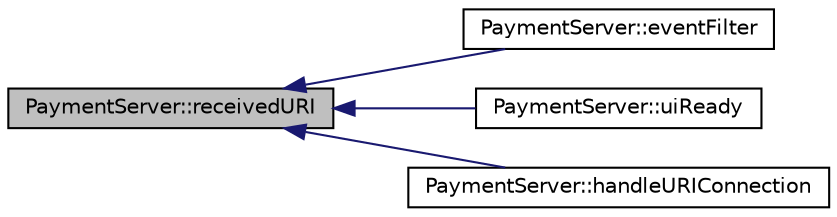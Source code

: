 digraph "PaymentServer::receivedURI"
{
  edge [fontname="Helvetica",fontsize="10",labelfontname="Helvetica",labelfontsize="10"];
  node [fontname="Helvetica",fontsize="10",shape=record];
  rankdir="LR";
  Node11 [label="PaymentServer::receivedURI",height=0.2,width=0.4,color="black", fillcolor="grey75", style="filled", fontcolor="black"];
  Node11 -> Node12 [dir="back",color="midnightblue",fontsize="10",style="solid",fontname="Helvetica"];
  Node12 [label="PaymentServer::eventFilter",height=0.2,width=0.4,color="black", fillcolor="white", style="filled",URL="$de/dd5/class_payment_server.html#af795e3c318556c833792e530b279efc9"];
  Node11 -> Node13 [dir="back",color="midnightblue",fontsize="10",style="solid",fontname="Helvetica"];
  Node13 [label="PaymentServer::uiReady",height=0.2,width=0.4,color="black", fillcolor="white", style="filled",URL="$de/dd5/class_payment_server.html#abb6c65fabbf97ba95381997ca9cd6993"];
  Node11 -> Node14 [dir="back",color="midnightblue",fontsize="10",style="solid",fontname="Helvetica"];
  Node14 [label="PaymentServer::handleURIConnection",height=0.2,width=0.4,color="black", fillcolor="white", style="filled",URL="$de/dd5/class_payment_server.html#a6ee6e29e1255605582459463d195a651"];
}
